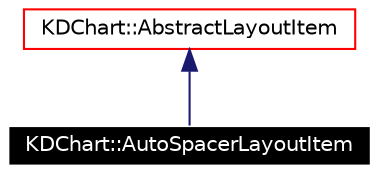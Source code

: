digraph G
{
  edge [fontname="Helvetica",fontsize=10,labelfontname="Helvetica",labelfontsize=10];
  node [fontname="Helvetica",fontsize=10,shape=record];
  Node253 [label="KDChart::AutoSpacerLayoutItem",height=0.2,width=0.4,color="white", fillcolor="black", style="filled" fontcolor="white"];
  Node254 -> Node253 [dir=back,color="midnightblue",fontsize=10,style="solid",fontname="Helvetica"];
  Node254 [label="KDChart::AbstractLayoutItem",height=0.2,width=0.4,color="red",URL="$class_k_d_chart_1_1_abstract_layout_item.html"];
}
